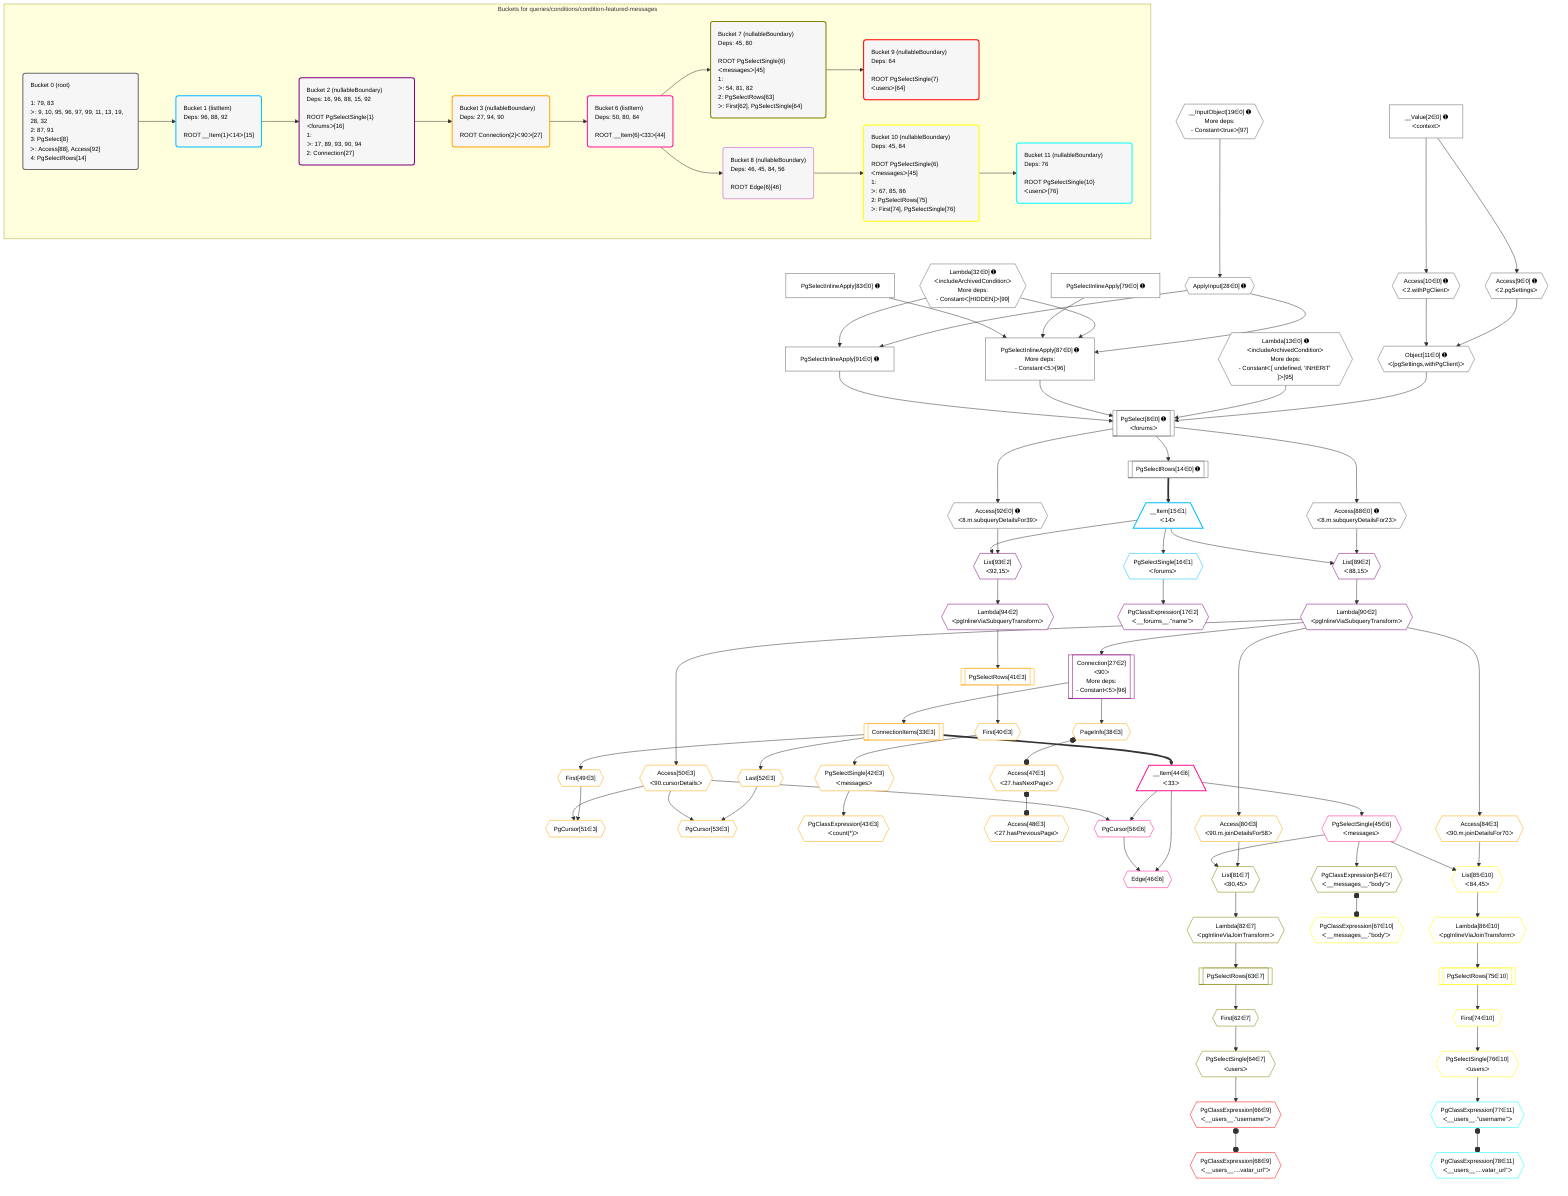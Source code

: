 %%{init: {'themeVariables': { 'fontSize': '12px'}}}%%
graph TD
    classDef path fill:#eee,stroke:#000,color:#000
    classDef plan fill:#fff,stroke-width:1px,color:#000
    classDef itemplan fill:#fff,stroke-width:2px,color:#000
    classDef unbatchedplan fill:#dff,stroke-width:1px,color:#000
    classDef sideeffectplan fill:#fcc,stroke-width:2px,color:#000
    classDef bucket fill:#f6f6f6,color:#000,stroke-width:2px,text-align:left

    subgraph "Buckets for queries/conditions/condition-featured-messages"
    Bucket0("Bucket 0 (root)<br /><br />1: 79, 83<br />ᐳ: 9, 10, 95, 96, 97, 99, 11, 13, 19, 28, 32<br />2: 87, 91<br />3: PgSelect[8]<br />ᐳ: Access[88], Access[92]<br />4: PgSelectRows[14]"):::bucket
    Bucket1("Bucket 1 (listItem)<br />Deps: 96, 88, 92<br /><br />ROOT __Item{1}ᐸ14ᐳ[15]"):::bucket
    Bucket2("Bucket 2 (nullableBoundary)<br />Deps: 16, 96, 88, 15, 92<br /><br />ROOT PgSelectSingle{1}ᐸforumsᐳ[16]<br />1: <br />ᐳ: 17, 89, 93, 90, 94<br />2: Connection[27]"):::bucket
    Bucket3("Bucket 3 (nullableBoundary)<br />Deps: 27, 94, 90<br /><br />ROOT Connection{2}ᐸ90ᐳ[27]"):::bucket
    Bucket6("Bucket 6 (listItem)<br />Deps: 50, 80, 84<br /><br />ROOT __Item{6}ᐸ33ᐳ[44]"):::bucket
    Bucket7("Bucket 7 (nullableBoundary)<br />Deps: 45, 80<br /><br />ROOT PgSelectSingle{6}ᐸmessagesᐳ[45]<br />1: <br />ᐳ: 54, 81, 82<br />2: PgSelectRows[63]<br />ᐳ: First[62], PgSelectSingle[64]"):::bucket
    Bucket8("Bucket 8 (nullableBoundary)<br />Deps: 46, 45, 84, 56<br /><br />ROOT Edge{6}[46]"):::bucket
    Bucket9("Bucket 9 (nullableBoundary)<br />Deps: 64<br /><br />ROOT PgSelectSingle{7}ᐸusersᐳ[64]"):::bucket
    Bucket10("Bucket 10 (nullableBoundary)<br />Deps: 45, 84<br /><br />ROOT PgSelectSingle{6}ᐸmessagesᐳ[45]<br />1: <br />ᐳ: 67, 85, 86<br />2: PgSelectRows[75]<br />ᐳ: First[74], PgSelectSingle[76]"):::bucket
    Bucket11("Bucket 11 (nullableBoundary)<br />Deps: 76<br /><br />ROOT PgSelectSingle{10}ᐸusersᐳ[76]"):::bucket
    end
    Bucket0 --> Bucket1
    Bucket1 --> Bucket2
    Bucket2 --> Bucket3
    Bucket3 --> Bucket6
    Bucket6 --> Bucket7 & Bucket8
    Bucket7 --> Bucket9
    Bucket8 --> Bucket10
    Bucket10 --> Bucket11

    %% plan dependencies
    PgSelectInlineApply87["PgSelectInlineApply[87∈0] ➊<br />More deps:<br />- Constantᐸ5ᐳ[96]"]:::plan
    ApplyInput28{{"ApplyInput[28∈0] ➊"}}:::plan
    Lambda32{{"Lambda[32∈0] ➊<br />ᐸincludeArchivedConditionᐳ<br />More deps:<br />- Constantᐸ[HIDDEN]ᐳ[99]"}}:::plan
    PgSelectInlineApply79["PgSelectInlineApply[79∈0] ➊"]:::plan
    PgSelectInlineApply83["PgSelectInlineApply[83∈0] ➊"]:::plan
    ApplyInput28 & Lambda32 & PgSelectInlineApply79 & PgSelectInlineApply83 --> PgSelectInlineApply87
    PgSelect8[["PgSelect[8∈0] ➊<br />ᐸforumsᐳ"]]:::plan
    Object11{{"Object[11∈0] ➊<br />ᐸ{pgSettings,withPgClient}ᐳ"}}:::plan
    Lambda13{{"Lambda[13∈0] ➊<br />ᐸincludeArchivedConditionᐳ<br />More deps:<br />- Constantᐸ[ undefined, 'INHERIT' ]ᐳ[95]"}}:::plan
    PgSelectInlineApply91["PgSelectInlineApply[91∈0] ➊"]:::plan
    Object11 & Lambda13 & PgSelectInlineApply87 & PgSelectInlineApply91 --> PgSelect8
    Access9{{"Access[9∈0] ➊<br />ᐸ2.pgSettingsᐳ"}}:::plan
    Access10{{"Access[10∈0] ➊<br />ᐸ2.withPgClientᐳ"}}:::plan
    Access9 & Access10 --> Object11
    ApplyInput28 & Lambda32 --> PgSelectInlineApply91
    __Value2["__Value[2∈0] ➊<br />ᐸcontextᐳ"]:::plan
    __Value2 --> Access9
    __Value2 --> Access10
    PgSelectRows14[["PgSelectRows[14∈0] ➊"]]:::plan
    PgSelect8 --> PgSelectRows14
    __InputObject19{{"__InputObject[19∈0] ➊<br />More deps:<br />- Constantᐸtrueᐳ[97]"}}:::plan
    __InputObject19 --> ApplyInput28
    Access88{{"Access[88∈0] ➊<br />ᐸ8.m.subqueryDetailsFor23ᐳ"}}:::plan
    PgSelect8 --> Access88
    Access92{{"Access[92∈0] ➊<br />ᐸ8.m.subqueryDetailsFor39ᐳ"}}:::plan
    PgSelect8 --> Access92
    __Item15[/"__Item[15∈1]<br />ᐸ14ᐳ"\]:::itemplan
    PgSelectRows14 ==> __Item15
    PgSelectSingle16{{"PgSelectSingle[16∈1]<br />ᐸforumsᐳ"}}:::plan
    __Item15 --> PgSelectSingle16
    Connection27[["Connection[27∈2]<br />ᐸ90ᐳ<br />More deps:<br />- Constantᐸ5ᐳ[96]"]]:::plan
    Lambda90{{"Lambda[90∈2]<br />ᐸpgInlineViaSubqueryTransformᐳ"}}:::plan
    Lambda90 --> Connection27
    List89{{"List[89∈2]<br />ᐸ88,15ᐳ"}}:::plan
    Access88 & __Item15 --> List89
    List93{{"List[93∈2]<br />ᐸ92,15ᐳ"}}:::plan
    Access92 & __Item15 --> List93
    PgClassExpression17{{"PgClassExpression[17∈2]<br />ᐸ__forums__.”name”ᐳ"}}:::plan
    PgSelectSingle16 --> PgClassExpression17
    List89 --> Lambda90
    Lambda94{{"Lambda[94∈2]<br />ᐸpgInlineViaSubqueryTransformᐳ"}}:::plan
    List93 --> Lambda94
    PgCursor51{{"PgCursor[51∈3]"}}:::plan
    First49{{"First[49∈3]"}}:::plan
    Access50{{"Access[50∈3]<br />ᐸ90.cursorDetailsᐳ"}}:::plan
    First49 & Access50 --> PgCursor51
    PgCursor53{{"PgCursor[53∈3]"}}:::plan
    Last52{{"Last[52∈3]"}}:::plan
    Last52 & Access50 --> PgCursor53
    ConnectionItems33[["ConnectionItems[33∈3]"]]:::plan
    Connection27 --> ConnectionItems33
    PageInfo38{{"PageInfo[38∈3]"}}:::plan
    Connection27 --> PageInfo38
    First40{{"First[40∈3]"}}:::plan
    PgSelectRows41[["PgSelectRows[41∈3]"]]:::plan
    PgSelectRows41 --> First40
    Lambda94 --> PgSelectRows41
    PgSelectSingle42{{"PgSelectSingle[42∈3]<br />ᐸmessagesᐳ"}}:::plan
    First40 --> PgSelectSingle42
    PgClassExpression43{{"PgClassExpression[43∈3]<br />ᐸcount(*)ᐳ"}}:::plan
    PgSelectSingle42 --> PgClassExpression43
    Access47{{"Access[47∈3]<br />ᐸ27.hasNextPageᐳ"}}:::plan
    PageInfo38 o--o Access47
    Access48{{"Access[48∈3]<br />ᐸ27.hasPreviousPageᐳ"}}:::plan
    Access47 o--o Access48
    ConnectionItems33 --> First49
    Lambda90 --> Access50
    ConnectionItems33 --> Last52
    Access80{{"Access[80∈3]<br />ᐸ90.m.joinDetailsFor58ᐳ"}}:::plan
    Lambda90 --> Access80
    Access84{{"Access[84∈3]<br />ᐸ90.m.joinDetailsFor70ᐳ"}}:::plan
    Lambda90 --> Access84
    Edge46{{"Edge[46∈6]"}}:::plan
    __Item44[/"__Item[44∈6]<br />ᐸ33ᐳ"\]:::itemplan
    PgCursor56{{"PgCursor[56∈6]"}}:::plan
    __Item44 & PgCursor56 --> Edge46
    __Item44 & Access50 --> PgCursor56
    ConnectionItems33 ==> __Item44
    PgSelectSingle45{{"PgSelectSingle[45∈6]<br />ᐸmessagesᐳ"}}:::plan
    __Item44 --> PgSelectSingle45
    List81{{"List[81∈7]<br />ᐸ80,45ᐳ"}}:::plan
    Access80 & PgSelectSingle45 --> List81
    PgClassExpression54{{"PgClassExpression[54∈7]<br />ᐸ__messages__.”body”ᐳ"}}:::plan
    PgSelectSingle45 --> PgClassExpression54
    First62{{"First[62∈7]"}}:::plan
    PgSelectRows63[["PgSelectRows[63∈7]"]]:::plan
    PgSelectRows63 --> First62
    Lambda82{{"Lambda[82∈7]<br />ᐸpgInlineViaJoinTransformᐳ"}}:::plan
    Lambda82 --> PgSelectRows63
    PgSelectSingle64{{"PgSelectSingle[64∈7]<br />ᐸusersᐳ"}}:::plan
    First62 --> PgSelectSingle64
    List81 --> Lambda82
    PgClassExpression66{{"PgClassExpression[66∈9]<br />ᐸ__users__.”username”ᐳ"}}:::plan
    PgSelectSingle64 --> PgClassExpression66
    PgClassExpression68{{"PgClassExpression[68∈9]<br />ᐸ__users__....vatar_url”ᐳ"}}:::plan
    PgClassExpression66 o--o PgClassExpression68
    List85{{"List[85∈10]<br />ᐸ84,45ᐳ"}}:::plan
    Access84 & PgSelectSingle45 --> List85
    PgClassExpression67{{"PgClassExpression[67∈10]<br />ᐸ__messages__.”body”ᐳ"}}:::plan
    PgClassExpression54 o--o PgClassExpression67
    First74{{"First[74∈10]"}}:::plan
    PgSelectRows75[["PgSelectRows[75∈10]"]]:::plan
    PgSelectRows75 --> First74
    Lambda86{{"Lambda[86∈10]<br />ᐸpgInlineViaJoinTransformᐳ"}}:::plan
    Lambda86 --> PgSelectRows75
    PgSelectSingle76{{"PgSelectSingle[76∈10]<br />ᐸusersᐳ"}}:::plan
    First74 --> PgSelectSingle76
    List85 --> Lambda86
    PgClassExpression77{{"PgClassExpression[77∈11]<br />ᐸ__users__.”username”ᐳ"}}:::plan
    PgSelectSingle76 --> PgClassExpression77
    PgClassExpression78{{"PgClassExpression[78∈11]<br />ᐸ__users__....vatar_url”ᐳ"}}:::plan
    PgClassExpression77 o--o PgClassExpression78

    %% define steps
    classDef bucket0 stroke:#696969
    class Bucket0,__Value2,PgSelect8,Access9,Access10,Object11,Lambda13,PgSelectRows14,__InputObject19,ApplyInput28,Lambda32,PgSelectInlineApply79,PgSelectInlineApply83,PgSelectInlineApply87,Access88,PgSelectInlineApply91,Access92 bucket0
    classDef bucket1 stroke:#00bfff
    class Bucket1,__Item15,PgSelectSingle16 bucket1
    classDef bucket2 stroke:#7f007f
    class Bucket2,PgClassExpression17,Connection27,List89,Lambda90,List93,Lambda94 bucket2
    classDef bucket3 stroke:#ffa500
    class Bucket3,ConnectionItems33,PageInfo38,First40,PgSelectRows41,PgSelectSingle42,PgClassExpression43,Access47,Access48,First49,Access50,PgCursor51,Last52,PgCursor53,Access80,Access84 bucket3
    classDef bucket6 stroke:#ff1493
    class Bucket6,__Item44,PgSelectSingle45,Edge46,PgCursor56 bucket6
    classDef bucket7 stroke:#808000
    class Bucket7,PgClassExpression54,First62,PgSelectRows63,PgSelectSingle64,List81,Lambda82 bucket7
    classDef bucket8 stroke:#dda0dd
    class Bucket8 bucket8
    classDef bucket9 stroke:#ff0000
    class Bucket9,PgClassExpression66,PgClassExpression68 bucket9
    classDef bucket10 stroke:#ffff00
    class Bucket10,PgClassExpression67,First74,PgSelectRows75,PgSelectSingle76,List85,Lambda86 bucket10
    classDef bucket11 stroke:#00ffff
    class Bucket11,PgClassExpression77,PgClassExpression78 bucket11